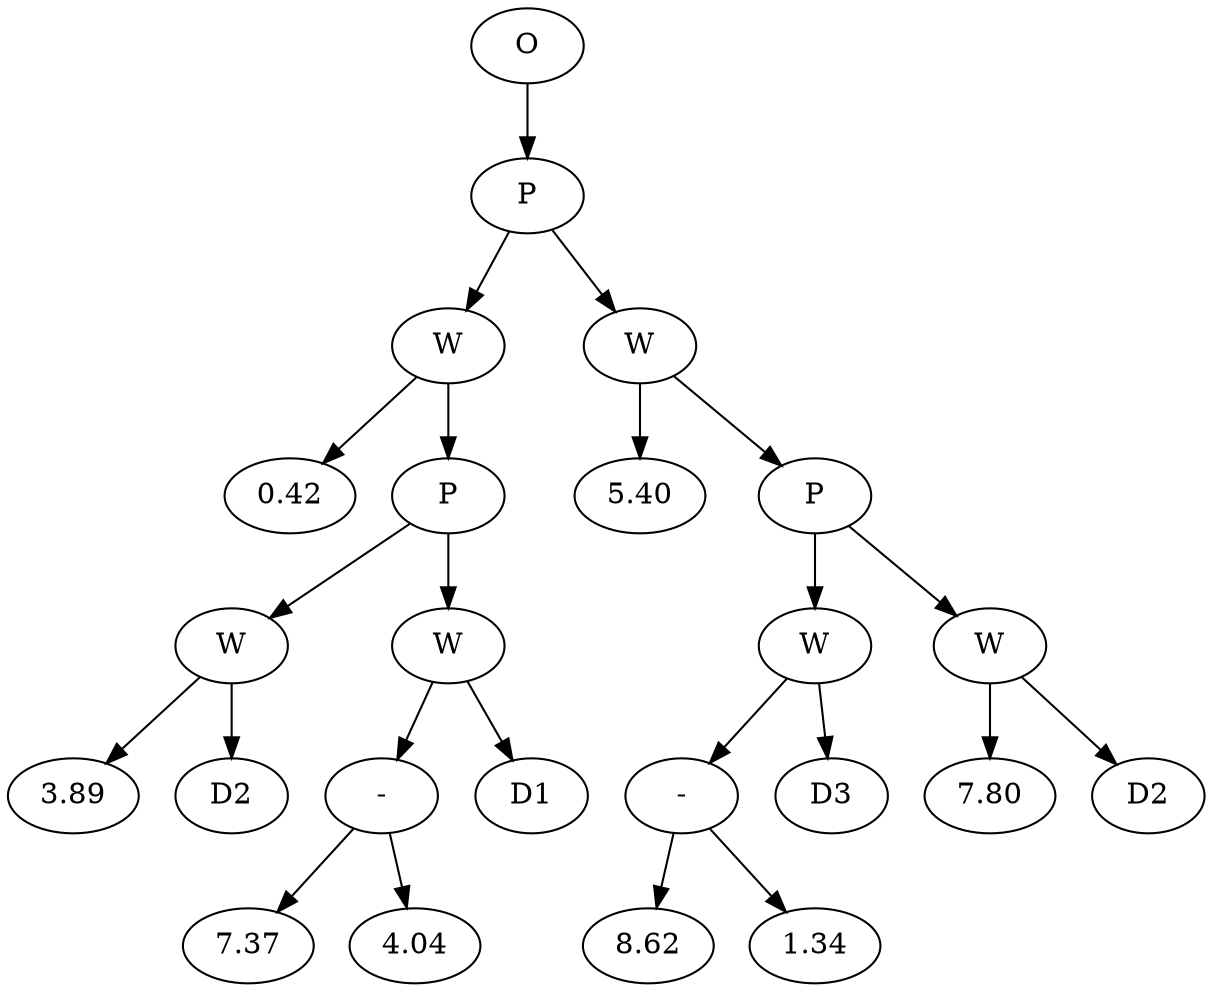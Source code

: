 // Tree
digraph {
	4684600 [label=O]
	4684601 [label=P]
	4684600 -> 4684601
	4684602 [label=W]
	4684601 -> 4684602
	4684603 [label=0.42]
	4684602 -> 4684603
	4684604 [label=P]
	4684602 -> 4684604
	4684605 [label=W]
	4684604 -> 4684605
	4684606 [label=3.89]
	4684605 -> 4684606
	4684607 [label=D2]
	4684605 -> 4684607
	4684608 [label=W]
	4684604 -> 4684608
	4684609 [label="-"]
	4684608 -> 4684609
	4684610 [label=7.37]
	4684609 -> 4684610
	4684611 [label=4.04]
	4684609 -> 4684611
	4684612 [label=D1]
	4684608 -> 4684612
	4684613 [label=W]
	4684601 -> 4684613
	4684614 [label=5.40]
	4684613 -> 4684614
	4684615 [label=P]
	4684613 -> 4684615
	4684616 [label=W]
	4684615 -> 4684616
	4684617 [label="-"]
	4684616 -> 4684617
	4684618 [label=8.62]
	4684617 -> 4684618
	4684619 [label=1.34]
	4684617 -> 4684619
	4684620 [label=D3]
	4684616 -> 4684620
	4684621 [label=W]
	4684615 -> 4684621
	4684622 [label=7.80]
	4684621 -> 4684622
	4684623 [label=D2]
	4684621 -> 4684623
}

